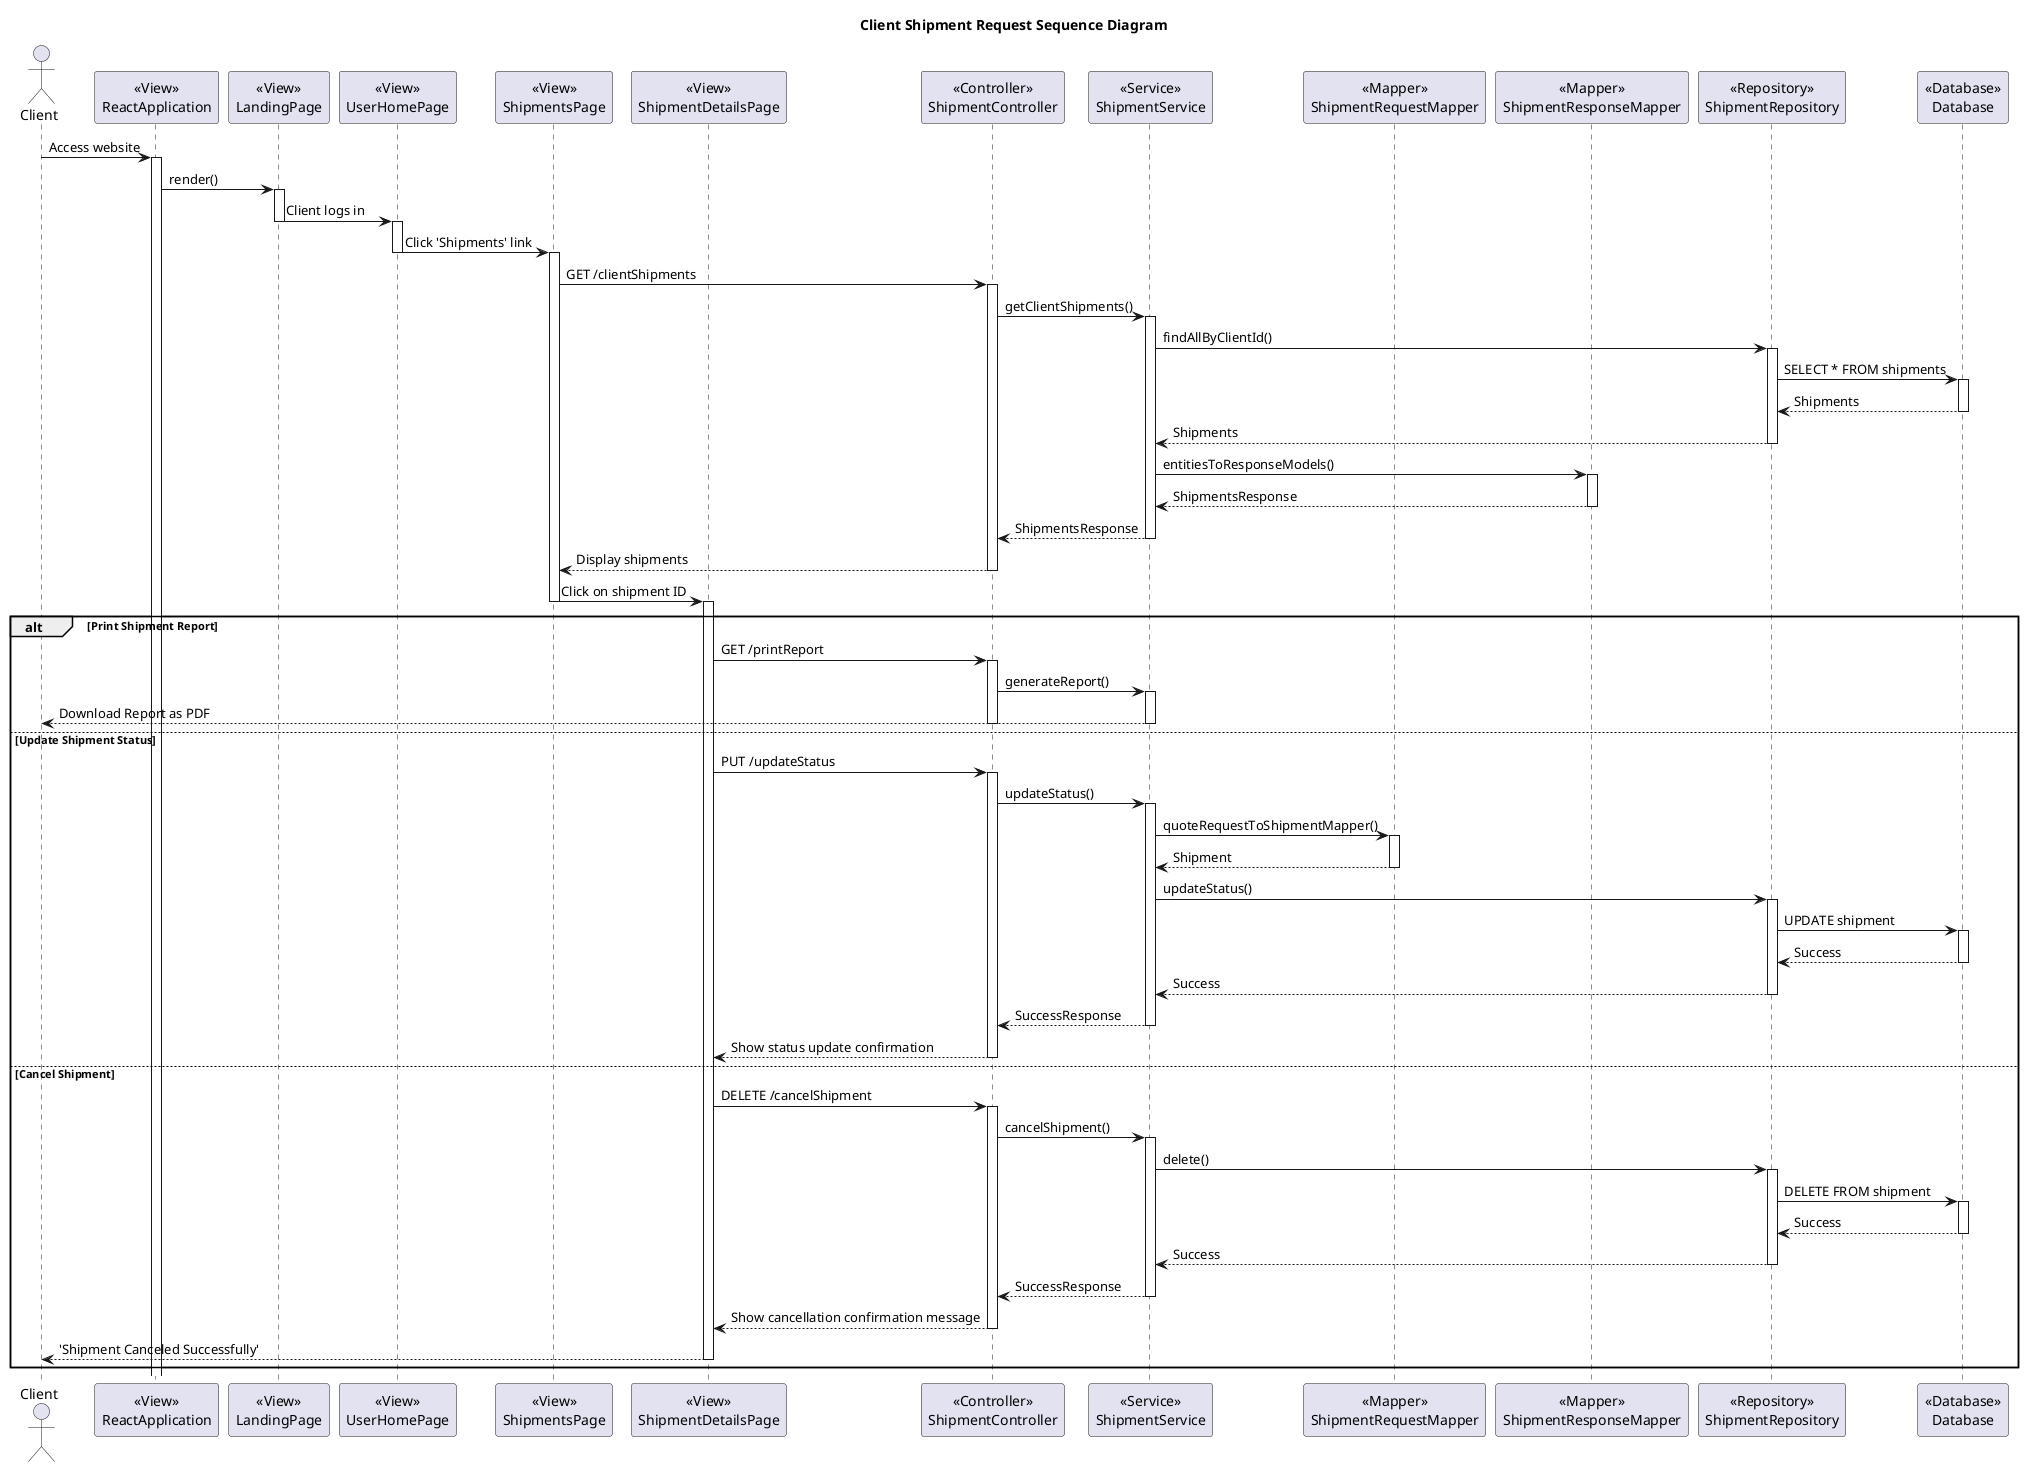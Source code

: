 @startuml
title Client Shipment Request Sequence Diagram

actor Client

participant ReactApplication as "<<View>>\nReactApplication"
participant LandingPage as "<<View>>\nLandingPage"
participant UserHomePage as "<<View>>\nUserHomePage"
participant ShipmentsPage as "<<View>>\nShipmentsPage"
participant ShipmentDetailsPage as "<<View>>\nShipmentDetailsPage"
participant ShipmentController as "<<Controller>>\nShipmentController"
participant ShipmentService as "<<Service>>\nShipmentService"
participant ShipmentRequestMapper as "<<Mapper>>\nShipmentRequestMapper"
participant ShipmentResponseMapper as "<<Mapper>>\nShipmentResponseMapper"
participant ShipmentRepository as "<<Repository>>\nShipmentRepository"
participant Database as "<<Database>>\nDatabase"

Client -> ReactApplication : Access website
activate ReactApplication

ReactApplication -> LandingPage : render()
activate LandingPage

LandingPage -> UserHomePage : Client logs in
deactivate LandingPage
activate UserHomePage

UserHomePage -> ShipmentsPage : Click 'Shipments' link
deactivate UserHomePage
activate ShipmentsPage

ShipmentsPage -> ShipmentController : GET /clientShipments
activate ShipmentController

ShipmentController -> ShipmentService : getClientShipments()
activate ShipmentService

ShipmentService -> ShipmentRepository : findAllByClientId()
activate ShipmentRepository

ShipmentRepository -> Database : SELECT * FROM shipments
activate Database
Database --> ShipmentRepository : Shipments
deactivate Database

ShipmentRepository --> ShipmentService : Shipments
deactivate ShipmentRepository

ShipmentService -> ShipmentResponseMapper : entitiesToResponseModels()
activate ShipmentResponseMapper
ShipmentResponseMapper --> ShipmentService : ShipmentsResponse
deactivate ShipmentResponseMapper

ShipmentService --> ShipmentController : ShipmentsResponse
deactivate ShipmentService

ShipmentController --> ShipmentsPage : Display shipments
deactivate ShipmentController

ShipmentsPage -> ShipmentDetailsPage : Click on shipment ID
deactivate ShipmentsPage
activate ShipmentDetailsPage

alt Print Shipment Report
    ShipmentDetailsPage -> ShipmentController : GET /printReport
    activate ShipmentController
    ShipmentController -> ShipmentService : generateReport()
    activate ShipmentService
    ShipmentService --> Client : Download Report as PDF
    deactivate ShipmentService
    deactivate ShipmentController
else Update Shipment Status
    ShipmentDetailsPage -> ShipmentController : PUT /updateStatus
    activate ShipmentController
    ShipmentController -> ShipmentService : updateStatus()
    activate ShipmentService
    ShipmentService -> ShipmentRequestMapper : quoteRequestToShipmentMapper()
    activate ShipmentRequestMapper
    ShipmentRequestMapper --> ShipmentService : Shipment
    deactivate ShipmentRequestMapper
    ShipmentService -> ShipmentRepository : updateStatus()
    activate ShipmentRepository
    ShipmentRepository -> Database : UPDATE shipment
    activate Database
    Database --> ShipmentRepository : Success
    deactivate Database
    ShipmentRepository --> ShipmentService : Success
    deactivate ShipmentRepository
    ShipmentService --> ShipmentController : SuccessResponse
    deactivate ShipmentService
    ShipmentController --> ShipmentDetailsPage : Show status update confirmation
    deactivate ShipmentController
else Cancel Shipment
    ShipmentDetailsPage -> ShipmentController : DELETE /cancelShipment
    activate ShipmentController
    ShipmentController -> ShipmentService : cancelShipment()
    activate ShipmentService
    ShipmentService -> ShipmentRepository : delete()
    activate ShipmentRepository
    ShipmentRepository -> Database : DELETE FROM shipment
    activate Database
    Database --> ShipmentRepository : Success
    deactivate Database
    ShipmentRepository --> ShipmentService : Success
    deactivate ShipmentRepository
    ShipmentService --> ShipmentController : SuccessResponse
    deactivate ShipmentService
    ShipmentController --> ShipmentDetailsPage : Show cancellation confirmation message
    deactivate ShipmentController
    ShipmentDetailsPage --> Client : 'Shipment Canceled Successfully'
    deactivate ShipmentDetailsPage
end

@enduml

